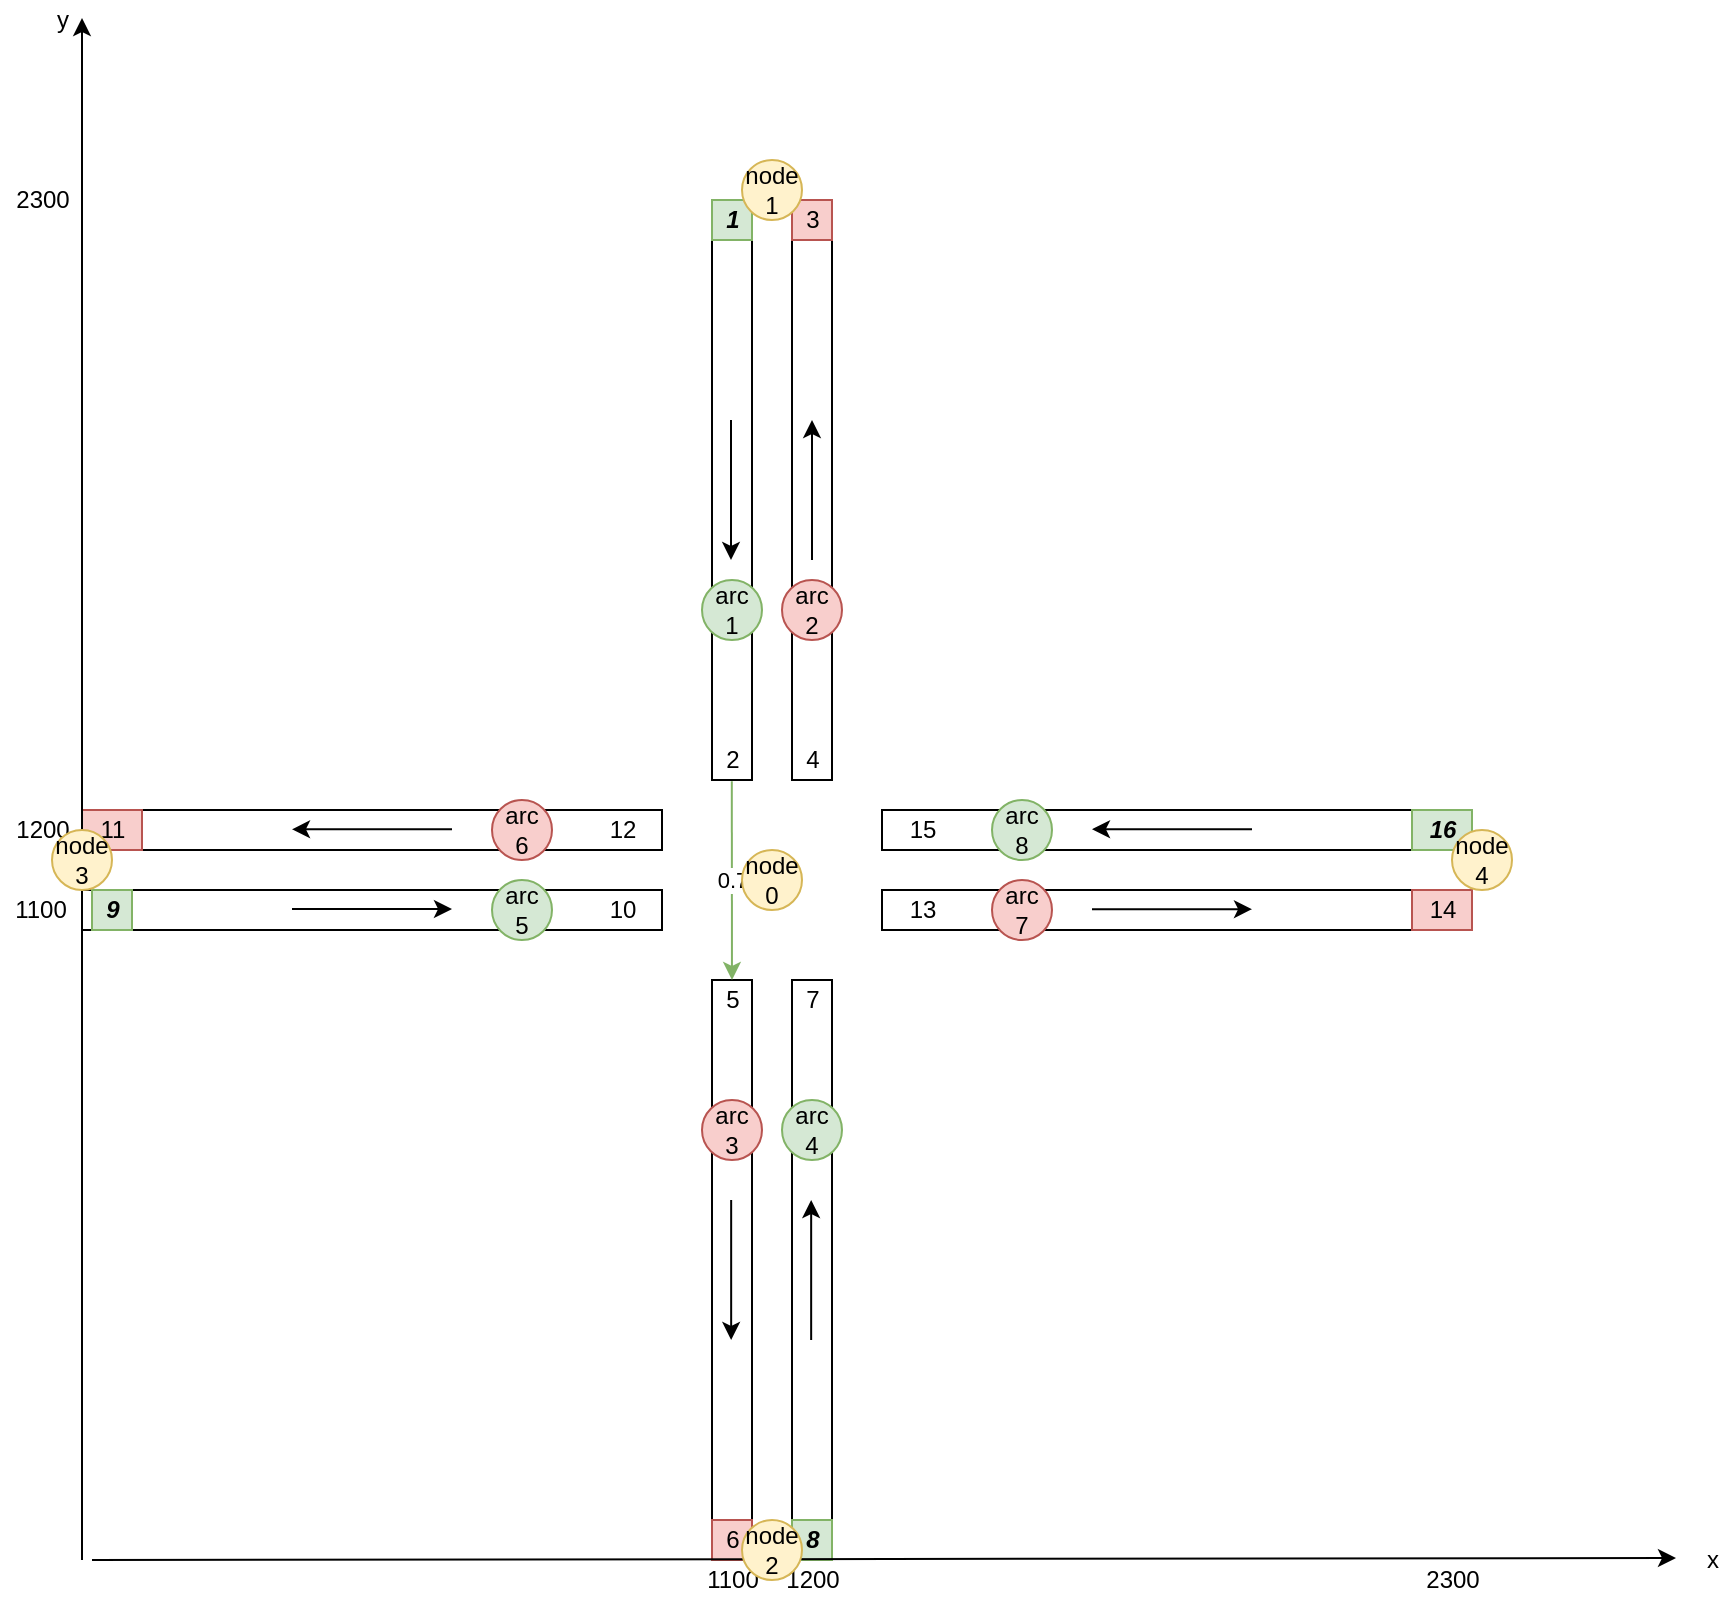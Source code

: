 <mxfile version="17.2.4" type="device"><diagram id="JKhnL8F4LNFemF6vJziM" name="第 1 页"><mxGraphModel dx="878" dy="1684" grid="1" gridSize="10" guides="1" tooltips="1" connect="1" arrows="1" fold="1" page="1" pageScale="1" pageWidth="1169" pageHeight="827" math="0" shadow="0"><root><mxCell id="0"/><mxCell id="1" parent="0"/><mxCell id="Oh6rP1pzdpiHJJRVkSr0-2" value="" style="rounded=0;whiteSpace=wrap;html=1;" parent="1" vertex="1"><mxGeometry x="380" y="400" width="20" height="290" as="geometry"/></mxCell><mxCell id="Oh6rP1pzdpiHJJRVkSr0-3" value="" style="rounded=0;whiteSpace=wrap;html=1;" parent="1" vertex="1"><mxGeometry x="420" y="400" width="20" height="290" as="geometry"/></mxCell><mxCell id="Oh6rP1pzdpiHJJRVkSr0-4" value="" style="rounded=0;whiteSpace=wrap;html=1;rotation=90;" parent="1" vertex="1"><mxGeometry x="200" y="220" width="20" height="290" as="geometry"/></mxCell><mxCell id="Oh6rP1pzdpiHJJRVkSr0-5" value="" style="rounded=0;whiteSpace=wrap;html=1;" parent="1" vertex="1"><mxGeometry x="380" y="10" width="20" height="290" as="geometry"/></mxCell><mxCell id="Oh6rP1pzdpiHJJRVkSr0-6" value="" style="rounded=0;whiteSpace=wrap;html=1;" parent="1" vertex="1"><mxGeometry x="420" y="10" width="20" height="290" as="geometry"/></mxCell><mxCell id="Oh6rP1pzdpiHJJRVkSr0-7" value="" style="rounded=0;whiteSpace=wrap;html=1;rotation=90;" parent="1" vertex="1"><mxGeometry x="200" y="180" width="20" height="290" as="geometry"/></mxCell><mxCell id="Oh6rP1pzdpiHJJRVkSr0-8" value="" style="rounded=0;whiteSpace=wrap;html=1;rotation=90;" parent="1" vertex="1"><mxGeometry x="600" y="220" width="20" height="290" as="geometry"/></mxCell><mxCell id="Oh6rP1pzdpiHJJRVkSr0-9" value="" style="rounded=0;whiteSpace=wrap;html=1;rotation=90;" parent="1" vertex="1"><mxGeometry x="600" y="180" width="20" height="290" as="geometry"/></mxCell><mxCell id="Oh6rP1pzdpiHJJRVkSr0-10" value="1" style="text;html=1;align=center;verticalAlign=middle;resizable=0;points=[];autosize=1;strokeColor=#82b366;fillColor=#d5e8d4;fontStyle=3" parent="1" vertex="1"><mxGeometry x="380" y="10" width="20" height="20" as="geometry"/></mxCell><mxCell id="Oh6rP1pzdpiHJJRVkSr0-11" value="2" style="text;html=1;align=center;verticalAlign=middle;resizable=0;points=[];autosize=1;strokeColor=none;fillColor=none;" parent="1" vertex="1"><mxGeometry x="380" y="280" width="20" height="20" as="geometry"/></mxCell><mxCell id="Oh6rP1pzdpiHJJRVkSr0-12" value="3" style="text;html=1;align=center;verticalAlign=middle;resizable=0;points=[];autosize=1;strokeColor=#b85450;fillColor=#f8cecc;" parent="1" vertex="1"><mxGeometry x="420" y="10" width="20" height="20" as="geometry"/></mxCell><mxCell id="Oh6rP1pzdpiHJJRVkSr0-13" value="4" style="text;html=1;align=center;verticalAlign=middle;resizable=0;points=[];autosize=1;strokeColor=none;fillColor=none;" parent="1" vertex="1"><mxGeometry x="420" y="280" width="20" height="20" as="geometry"/></mxCell><mxCell id="Oh6rP1pzdpiHJJRVkSr0-14" value="5" style="text;html=1;align=center;verticalAlign=middle;resizable=0;points=[];autosize=1;strokeColor=none;fillColor=none;" parent="1" vertex="1"><mxGeometry x="380" y="400" width="20" height="20" as="geometry"/></mxCell><mxCell id="Oh6rP1pzdpiHJJRVkSr0-15" value="6" style="text;html=1;align=center;verticalAlign=middle;resizable=0;points=[];autosize=1;strokeColor=#b85450;fillColor=#f8cecc;" parent="1" vertex="1"><mxGeometry x="380" y="670" width="20" height="20" as="geometry"/></mxCell><mxCell id="Oh6rP1pzdpiHJJRVkSr0-16" value="7" style="text;html=1;align=center;verticalAlign=middle;resizable=0;points=[];autosize=1;strokeColor=none;fillColor=none;" parent="1" vertex="1"><mxGeometry x="420" y="400" width="20" height="20" as="geometry"/></mxCell><mxCell id="Oh6rP1pzdpiHJJRVkSr0-17" value="8" style="text;html=1;align=center;verticalAlign=middle;resizable=0;points=[];autosize=1;strokeColor=#82b366;fillColor=#d5e8d4;fontStyle=3" parent="1" vertex="1"><mxGeometry x="420" y="670" width="20" height="20" as="geometry"/></mxCell><mxCell id="Oh6rP1pzdpiHJJRVkSr0-18" value="9" style="text;html=1;align=center;verticalAlign=middle;resizable=0;points=[];autosize=1;fontStyle=3;fillColor=#d5e8d4;strokeColor=#82b366;" parent="1" vertex="1"><mxGeometry x="70" y="355" width="20" height="20" as="geometry"/></mxCell><mxCell id="Oh6rP1pzdpiHJJRVkSr0-19" value="10" style="text;html=1;align=center;verticalAlign=middle;resizable=0;points=[];autosize=1;strokeColor=none;fillColor=none;" parent="1" vertex="1"><mxGeometry x="320" y="355" width="30" height="20" as="geometry"/></mxCell><mxCell id="Oh6rP1pzdpiHJJRVkSr0-20" value="11" style="text;html=1;align=center;verticalAlign=middle;resizable=0;points=[];autosize=1;strokeColor=#b85450;fillColor=#f8cecc;" parent="1" vertex="1"><mxGeometry x="65" y="315" width="30" height="20" as="geometry"/></mxCell><mxCell id="Oh6rP1pzdpiHJJRVkSr0-22" value="13" style="text;html=1;align=center;verticalAlign=middle;resizable=0;points=[];autosize=1;strokeColor=none;fillColor=none;" parent="1" vertex="1"><mxGeometry x="470" y="355" width="30" height="20" as="geometry"/></mxCell><mxCell id="Oh6rP1pzdpiHJJRVkSr0-23" value="14" style="text;html=1;align=center;verticalAlign=middle;resizable=0;points=[];autosize=1;strokeColor=#b85450;fillColor=#f8cecc;" parent="1" vertex="1"><mxGeometry x="730" y="355" width="30" height="20" as="geometry"/></mxCell><mxCell id="Oh6rP1pzdpiHJJRVkSr0-24" value="15" style="text;html=1;align=center;verticalAlign=middle;resizable=0;points=[];autosize=1;strokeColor=none;fillColor=none;" parent="1" vertex="1"><mxGeometry x="470" y="315" width="30" height="20" as="geometry"/></mxCell><mxCell id="Oh6rP1pzdpiHJJRVkSr0-25" value="16" style="text;html=1;align=center;verticalAlign=middle;resizable=0;points=[];autosize=1;strokeColor=#82b366;fillColor=#d5e8d4;fontStyle=3" parent="1" vertex="1"><mxGeometry x="730" y="315" width="30" height="20" as="geometry"/></mxCell><mxCell id="Oh6rP1pzdpiHJJRVkSr0-27" value="" style="endArrow=classic;html=1;rounded=0;" parent="1" edge="1"><mxGeometry width="50" height="50" relative="1" as="geometry"><mxPoint x="389.58" y="510" as="sourcePoint"/><mxPoint x="389.58" y="580" as="targetPoint"/></mxGeometry></mxCell><mxCell id="Oh6rP1pzdpiHJJRVkSr0-28" value="" style="endArrow=classic;html=1;rounded=0;" parent="1" edge="1"><mxGeometry width="50" height="50" relative="1" as="geometry"><mxPoint x="389.5" y="120" as="sourcePoint"/><mxPoint x="389.5" y="190" as="targetPoint"/></mxGeometry></mxCell><mxCell id="Oh6rP1pzdpiHJJRVkSr0-29" value="" style="endArrow=classic;html=1;rounded=0;" parent="1" edge="1"><mxGeometry width="50" height="50" relative="1" as="geometry"><mxPoint x="430" y="190" as="sourcePoint"/><mxPoint x="430" y="120" as="targetPoint"/><Array as="points"><mxPoint x="430" y="180"/><mxPoint x="430" y="190"/></Array></mxGeometry></mxCell><mxCell id="Oh6rP1pzdpiHJJRVkSr0-30" value="" style="endArrow=classic;html=1;rounded=0;" parent="1" edge="1"><mxGeometry width="50" height="50" relative="1" as="geometry"><mxPoint x="429.58" y="580" as="sourcePoint"/><mxPoint x="429.58" y="510" as="targetPoint"/><Array as="points"><mxPoint x="429.58" y="570"/><mxPoint x="429.58" y="580"/></Array></mxGeometry></mxCell><mxCell id="Oh6rP1pzdpiHJJRVkSr0-31" value="" style="endArrow=classic;html=1;rounded=0;" parent="1" edge="1"><mxGeometry width="50" height="50" relative="1" as="geometry"><mxPoint x="180" y="364.5" as="sourcePoint"/><mxPoint x="250" y="364.5" as="targetPoint"/><Array as="points"><mxPoint x="170" y="364.5"/><mxPoint x="180" y="364.5"/></Array></mxGeometry></mxCell><mxCell id="Oh6rP1pzdpiHJJRVkSr0-33" value="" style="endArrow=classic;html=1;rounded=0;" parent="1" edge="1"><mxGeometry width="50" height="50" relative="1" as="geometry"><mxPoint x="580" y="364.58" as="sourcePoint"/><mxPoint x="650" y="364.58" as="targetPoint"/><Array as="points"><mxPoint x="570" y="364.58"/><mxPoint x="580" y="364.58"/></Array></mxGeometry></mxCell><mxCell id="Oh6rP1pzdpiHJJRVkSr0-35" value="" style="endArrow=classic;html=1;rounded=0;" parent="1" edge="1"><mxGeometry width="50" height="50" relative="1" as="geometry"><mxPoint x="240" y="324.66" as="sourcePoint"/><mxPoint x="170" y="324.66" as="targetPoint"/><Array as="points"><mxPoint x="250" y="324.66"/><mxPoint x="240" y="324.66"/></Array></mxGeometry></mxCell><mxCell id="Oh6rP1pzdpiHJJRVkSr0-36" value="" style="endArrow=classic;html=1;rounded=0;" parent="1" edge="1"><mxGeometry width="50" height="50" relative="1" as="geometry"><mxPoint x="640" y="324.58" as="sourcePoint"/><mxPoint x="570" y="324.58" as="targetPoint"/><Array as="points"><mxPoint x="650" y="324.58"/><mxPoint x="640" y="324.58"/></Array></mxGeometry></mxCell><mxCell id="Oh6rP1pzdpiHJJRVkSr0-41" value="" style="endArrow=classic;html=1;rounded=0;exitX=0.495;exitY=1.029;exitDx=0;exitDy=0;exitPerimeter=0;edgeStyle=orthogonalEdgeStyle;curved=1;fillColor=#d5e8d4;strokeColor=#82b366;" parent="1" source="Oh6rP1pzdpiHJJRVkSr0-11" target="Oh6rP1pzdpiHJJRVkSr0-14" edge="1"><mxGeometry width="50" height="50" relative="1" as="geometry"><mxPoint x="420" y="470" as="sourcePoint"/><mxPoint x="470" y="420" as="targetPoint"/></mxGeometry></mxCell><mxCell id="Oh6rP1pzdpiHJJRVkSr0-54" value="0.7" style="edgeLabel;html=1;align=center;verticalAlign=middle;resizable=0;points=[];" parent="Oh6rP1pzdpiHJJRVkSr0-41" vertex="1" connectable="0"><mxGeometry x="0.16" y="3" relative="1" as="geometry"><mxPoint x="-3" y="-8" as="offset"/></mxGeometry></mxCell><mxCell id="Oh6rP1pzdpiHJJRVkSr0-43" value="12" style="text;html=1;align=center;verticalAlign=middle;resizable=0;points=[];autosize=1;strokeColor=none;fillColor=none;" parent="1" vertex="1"><mxGeometry x="320" y="315" width="30" height="20" as="geometry"/></mxCell><mxCell id="Oh6rP1pzdpiHJJRVkSr0-46" value="arc&lt;br&gt;1" style="ellipse;whiteSpace=wrap;html=1;fillColor=#d5e8d4;strokeColor=#82b366;" parent="1" vertex="1"><mxGeometry x="375" y="200" width="30" height="30" as="geometry"/></mxCell><mxCell id="Oh6rP1pzdpiHJJRVkSr0-47" value="arc&lt;br&gt;2" style="ellipse;whiteSpace=wrap;html=1;fillColor=#f8cecc;strokeColor=#b85450;" parent="1" vertex="1"><mxGeometry x="415" y="200" width="30" height="30" as="geometry"/></mxCell><mxCell id="Oh6rP1pzdpiHJJRVkSr0-48" value="arc&lt;br&gt;3" style="ellipse;whiteSpace=wrap;html=1;fillColor=#f8cecc;strokeColor=#b85450;" parent="1" vertex="1"><mxGeometry x="375" y="460" width="30" height="30" as="geometry"/></mxCell><mxCell id="Oh6rP1pzdpiHJJRVkSr0-49" value="arc&lt;br&gt;4" style="ellipse;whiteSpace=wrap;html=1;fillColor=#d5e8d4;strokeColor=#82b366;" parent="1" vertex="1"><mxGeometry x="415" y="460" width="30" height="30" as="geometry"/></mxCell><mxCell id="Oh6rP1pzdpiHJJRVkSr0-50" value="arc&lt;br&gt;6" style="ellipse;whiteSpace=wrap;html=1;fillColor=#f8cecc;strokeColor=#b85450;" parent="1" vertex="1"><mxGeometry x="270" y="310" width="30" height="30" as="geometry"/></mxCell><mxCell id="Oh6rP1pzdpiHJJRVkSr0-51" value="arc&lt;br&gt;5" style="ellipse;whiteSpace=wrap;html=1;fillColor=#d5e8d4;strokeColor=#82b366;" parent="1" vertex="1"><mxGeometry x="270" y="350" width="30" height="30" as="geometry"/></mxCell><mxCell id="Oh6rP1pzdpiHJJRVkSr0-52" value="arc&lt;br&gt;8" style="ellipse;whiteSpace=wrap;html=1;fillColor=#d5e8d4;strokeColor=#82b366;" parent="1" vertex="1"><mxGeometry x="520" y="310" width="30" height="30" as="geometry"/></mxCell><mxCell id="Oh6rP1pzdpiHJJRVkSr0-53" value="arc&lt;br&gt;7" style="ellipse;whiteSpace=wrap;html=1;fillColor=#f8cecc;strokeColor=#b85450;" parent="1" vertex="1"><mxGeometry x="520" y="350" width="30" height="30" as="geometry"/></mxCell><mxCell id="35JKaeo8ZNHGpAiktnqF-5" value="x" style="text;html=1;align=center;verticalAlign=middle;resizable=0;points=[];autosize=1;strokeColor=none;fillColor=none;" vertex="1" parent="1"><mxGeometry x="870" y="680" width="20" height="20" as="geometry"/></mxCell><mxCell id="35JKaeo8ZNHGpAiktnqF-6" value="y&lt;br&gt;" style="text;html=1;align=center;verticalAlign=middle;resizable=0;points=[];autosize=1;strokeColor=none;fillColor=none;" vertex="1" parent="1"><mxGeometry x="45" y="-90" width="20" height="20" as="geometry"/></mxCell><mxCell id="35JKaeo8ZNHGpAiktnqF-7" value="1100" style="text;html=1;align=center;verticalAlign=middle;resizable=0;points=[];autosize=1;strokeColor=none;fillColor=none;" vertex="1" parent="1"><mxGeometry x="24" y="355" width="40" height="20" as="geometry"/></mxCell><mxCell id="35JKaeo8ZNHGpAiktnqF-8" value="1200" style="text;html=1;align=center;verticalAlign=middle;resizable=0;points=[];autosize=1;strokeColor=none;fillColor=none;" vertex="1" parent="1"><mxGeometry x="25" y="315" width="40" height="20" as="geometry"/></mxCell><mxCell id="35JKaeo8ZNHGpAiktnqF-9" value="1100" style="text;html=1;align=center;verticalAlign=middle;resizable=0;points=[];autosize=1;strokeColor=none;fillColor=none;" vertex="1" parent="1"><mxGeometry x="370" y="690" width="40" height="20" as="geometry"/></mxCell><mxCell id="35JKaeo8ZNHGpAiktnqF-10" value="1200" style="text;html=1;align=center;verticalAlign=middle;resizable=0;points=[];autosize=1;strokeColor=none;fillColor=none;" vertex="1" parent="1"><mxGeometry x="410" y="690" width="40" height="20" as="geometry"/></mxCell><mxCell id="35JKaeo8ZNHGpAiktnqF-11" value="2300" style="text;html=1;align=center;verticalAlign=middle;resizable=0;points=[];autosize=1;strokeColor=none;fillColor=none;" vertex="1" parent="1"><mxGeometry x="730" y="690" width="40" height="20" as="geometry"/></mxCell><mxCell id="35JKaeo8ZNHGpAiktnqF-12" value="2300" style="text;html=1;align=center;verticalAlign=middle;resizable=0;points=[];autosize=1;strokeColor=none;fillColor=none;" vertex="1" parent="1"><mxGeometry x="25" width="40" height="20" as="geometry"/></mxCell><mxCell id="35JKaeo8ZNHGpAiktnqF-2" value="" style="endArrow=classic;html=1;rounded=0;" edge="1" parent="1"><mxGeometry width="50" height="50" relative="1" as="geometry"><mxPoint x="65" y="690" as="sourcePoint"/><mxPoint x="65" y="-81" as="targetPoint"/></mxGeometry></mxCell><mxCell id="35JKaeo8ZNHGpAiktnqF-3" value="" style="endArrow=classic;html=1;rounded=0;" edge="1" parent="1"><mxGeometry width="50" height="50" relative="1" as="geometry"><mxPoint x="70" y="690" as="sourcePoint"/><mxPoint x="862" y="689" as="targetPoint"/></mxGeometry></mxCell><mxCell id="35JKaeo8ZNHGpAiktnqF-13" value="node&lt;br&gt;1" style="ellipse;whiteSpace=wrap;html=1;fillColor=#fff2cc;strokeColor=#d6b656;" vertex="1" parent="1"><mxGeometry x="395" y="-10" width="30" height="30" as="geometry"/></mxCell><mxCell id="35JKaeo8ZNHGpAiktnqF-14" value="node&lt;br&gt;0" style="ellipse;whiteSpace=wrap;html=1;fillColor=#fff2cc;strokeColor=#d6b656;" vertex="1" parent="1"><mxGeometry x="395" y="335" width="30" height="30" as="geometry"/></mxCell><mxCell id="35JKaeo8ZNHGpAiktnqF-15" value="node&lt;br&gt;2" style="ellipse;whiteSpace=wrap;html=1;fillColor=#fff2cc;strokeColor=#d6b656;" vertex="1" parent="1"><mxGeometry x="395" y="670" width="30" height="30" as="geometry"/></mxCell><mxCell id="35JKaeo8ZNHGpAiktnqF-16" value="node&lt;br&gt;3" style="ellipse;whiteSpace=wrap;html=1;fillColor=#fff2cc;strokeColor=#d6b656;" vertex="1" parent="1"><mxGeometry x="50" y="325" width="30" height="30" as="geometry"/></mxCell><mxCell id="35JKaeo8ZNHGpAiktnqF-17" value="node&lt;br&gt;4" style="ellipse;whiteSpace=wrap;html=1;fillColor=#fff2cc;strokeColor=#d6b656;" vertex="1" parent="1"><mxGeometry x="750" y="325" width="30" height="30" as="geometry"/></mxCell></root></mxGraphModel></diagram></mxfile>